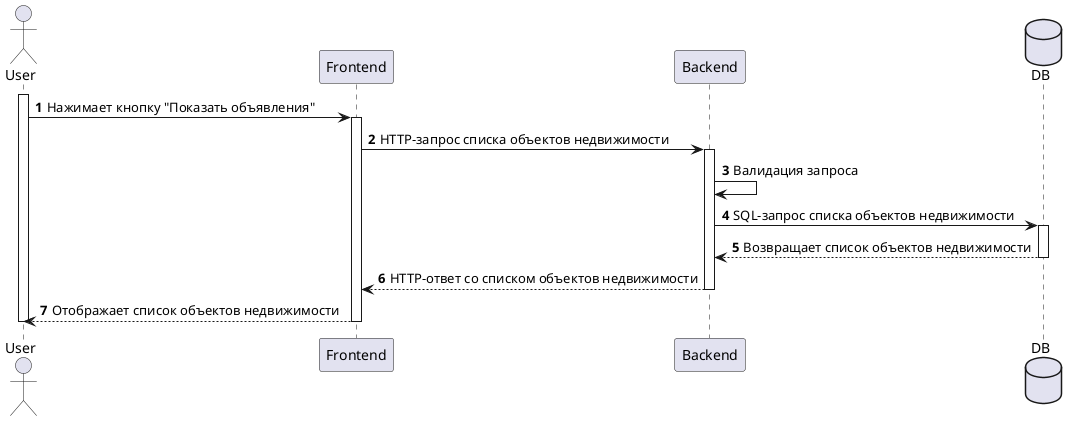 @startuml

autonumber

actor User
participant Frontend
participant Backend
database DB

activate User
User -> Frontend: Нажимает кнопку "Показать объявления"
activate Frontend
Frontend -> Backend: HTTP-запрос списка объектов недвижимости
activate Backend
Backend -> Backend: Валидация запроса
Backend -> DB: SQL-запрос списка объектов недвижимости
activate DB
DB --> Backend: Возвращает список объектов недвижимости
deactivate DB
Backend --> Frontend: HTTP-ответ со списком объектов недвижимости
deactivate Backend
Frontend --> User: Отображает список объектов недвижимости

deactivate Frontend
deactivate User

@enduml
